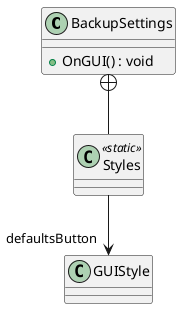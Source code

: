@startuml
class BackupSettings {
    + OnGUI() : void
}
class Styles <<static>> {
}
BackupSettings +-- Styles
Styles --> "defaultsButton" GUIStyle
@enduml
